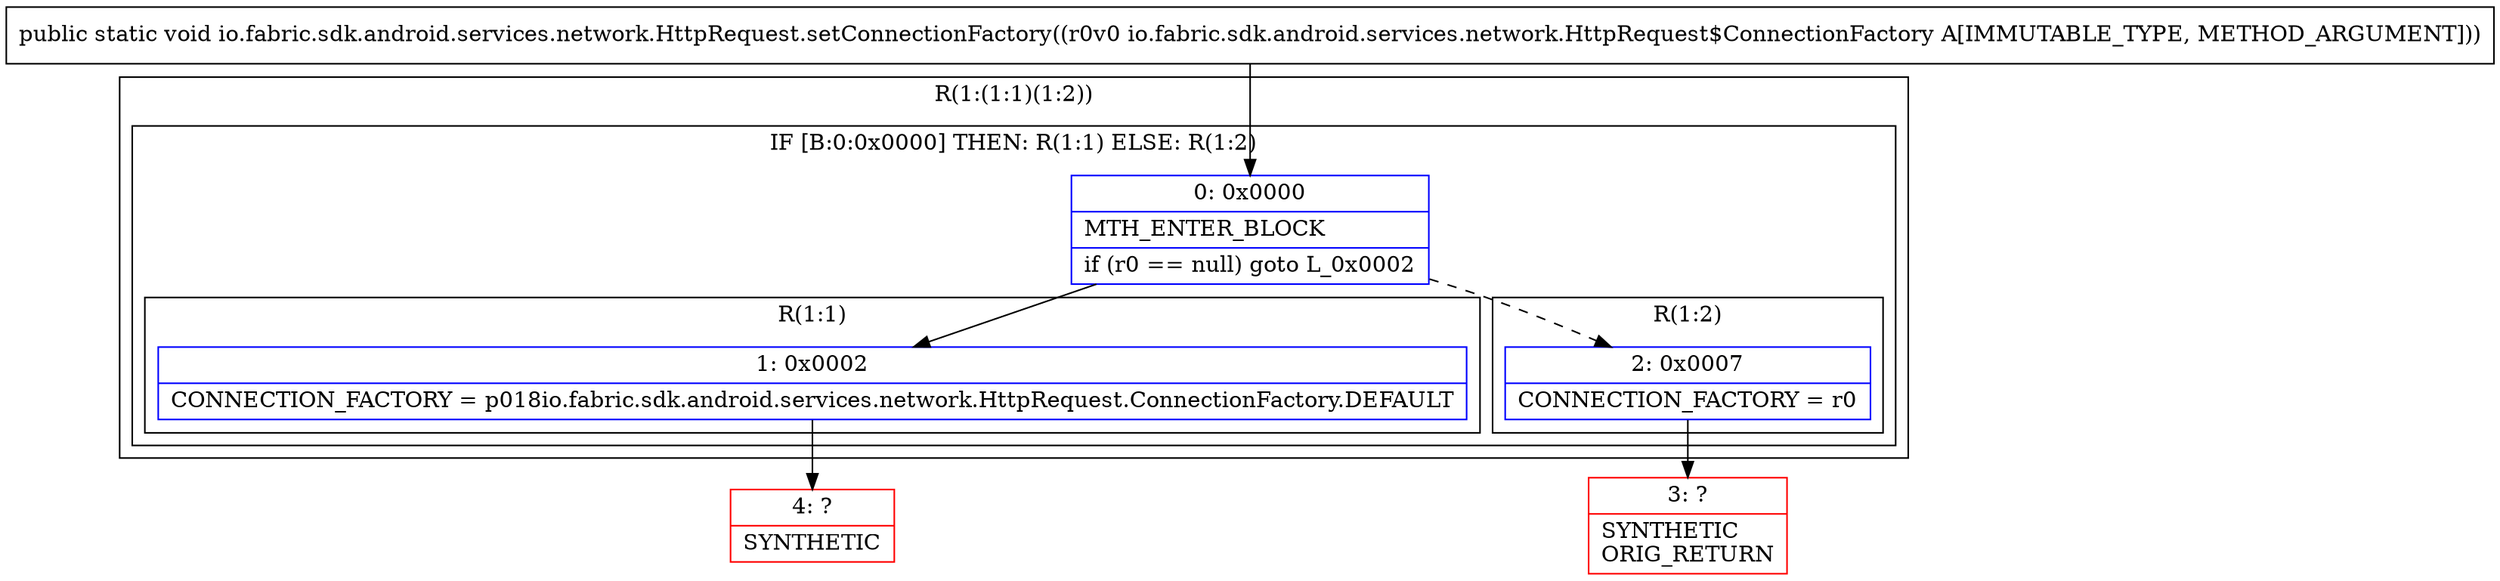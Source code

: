 digraph "CFG forio.fabric.sdk.android.services.network.HttpRequest.setConnectionFactory(Lio\/fabric\/sdk\/android\/services\/network\/HttpRequest$ConnectionFactory;)V" {
subgraph cluster_Region_675921039 {
label = "R(1:(1:1)(1:2))";
node [shape=record,color=blue];
subgraph cluster_IfRegion_968925802 {
label = "IF [B:0:0x0000] THEN: R(1:1) ELSE: R(1:2)";
node [shape=record,color=blue];
Node_0 [shape=record,label="{0\:\ 0x0000|MTH_ENTER_BLOCK\l|if (r0 == null) goto L_0x0002\l}"];
subgraph cluster_Region_427712555 {
label = "R(1:1)";
node [shape=record,color=blue];
Node_1 [shape=record,label="{1\:\ 0x0002|CONNECTION_FACTORY = p018io.fabric.sdk.android.services.network.HttpRequest.ConnectionFactory.DEFAULT\l}"];
}
subgraph cluster_Region_660548683 {
label = "R(1:2)";
node [shape=record,color=blue];
Node_2 [shape=record,label="{2\:\ 0x0007|CONNECTION_FACTORY = r0\l}"];
}
}
}
Node_3 [shape=record,color=red,label="{3\:\ ?|SYNTHETIC\lORIG_RETURN\l}"];
Node_4 [shape=record,color=red,label="{4\:\ ?|SYNTHETIC\l}"];
MethodNode[shape=record,label="{public static void io.fabric.sdk.android.services.network.HttpRequest.setConnectionFactory((r0v0 io.fabric.sdk.android.services.network.HttpRequest$ConnectionFactory A[IMMUTABLE_TYPE, METHOD_ARGUMENT])) }"];
MethodNode -> Node_0;
Node_0 -> Node_1;
Node_0 -> Node_2[style=dashed];
Node_1 -> Node_4;
Node_2 -> Node_3;
}


